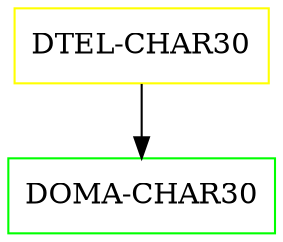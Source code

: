 digraph G {
  "DTEL-CHAR30" [shape=box,color=yellow];
  "DOMA-CHAR30" [shape=box,color=green,URL="./DOMA_CHAR30.html"];
  "DTEL-CHAR30" -> "DOMA-CHAR30";
}
